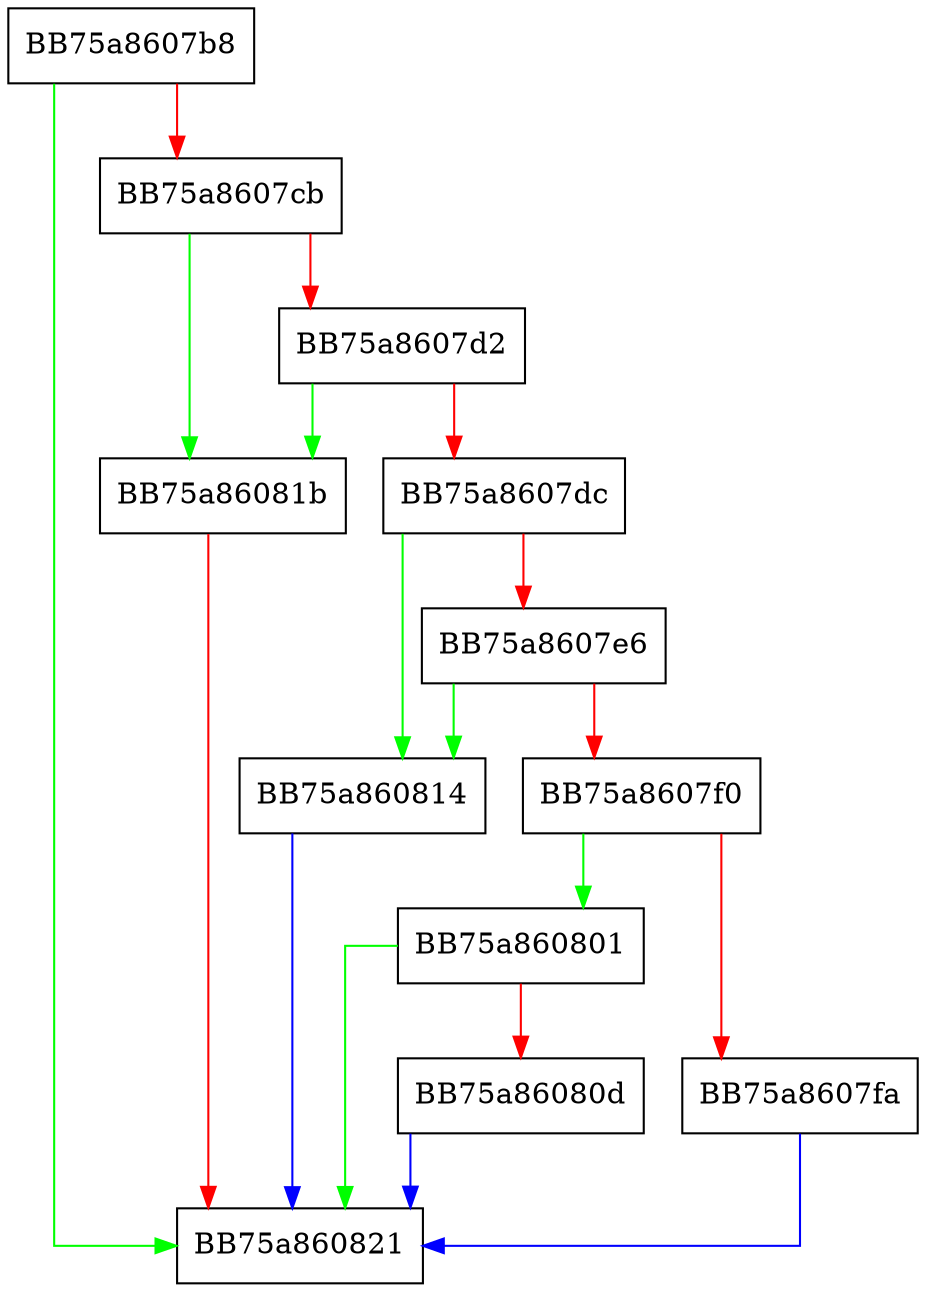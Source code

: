 digraph ProcessSecurityMitigationsEvent {
  node [shape="box"];
  graph [splines=ortho];
  BB75a8607b8 -> BB75a860821 [color="green"];
  BB75a8607b8 -> BB75a8607cb [color="red"];
  BB75a8607cb -> BB75a86081b [color="green"];
  BB75a8607cb -> BB75a8607d2 [color="red"];
  BB75a8607d2 -> BB75a86081b [color="green"];
  BB75a8607d2 -> BB75a8607dc [color="red"];
  BB75a8607dc -> BB75a860814 [color="green"];
  BB75a8607dc -> BB75a8607e6 [color="red"];
  BB75a8607e6 -> BB75a860814 [color="green"];
  BB75a8607e6 -> BB75a8607f0 [color="red"];
  BB75a8607f0 -> BB75a860801 [color="green"];
  BB75a8607f0 -> BB75a8607fa [color="red"];
  BB75a8607fa -> BB75a860821 [color="blue"];
  BB75a860801 -> BB75a860821 [color="green"];
  BB75a860801 -> BB75a86080d [color="red"];
  BB75a86080d -> BB75a860821 [color="blue"];
  BB75a860814 -> BB75a860821 [color="blue"];
  BB75a86081b -> BB75a860821 [color="red"];
}